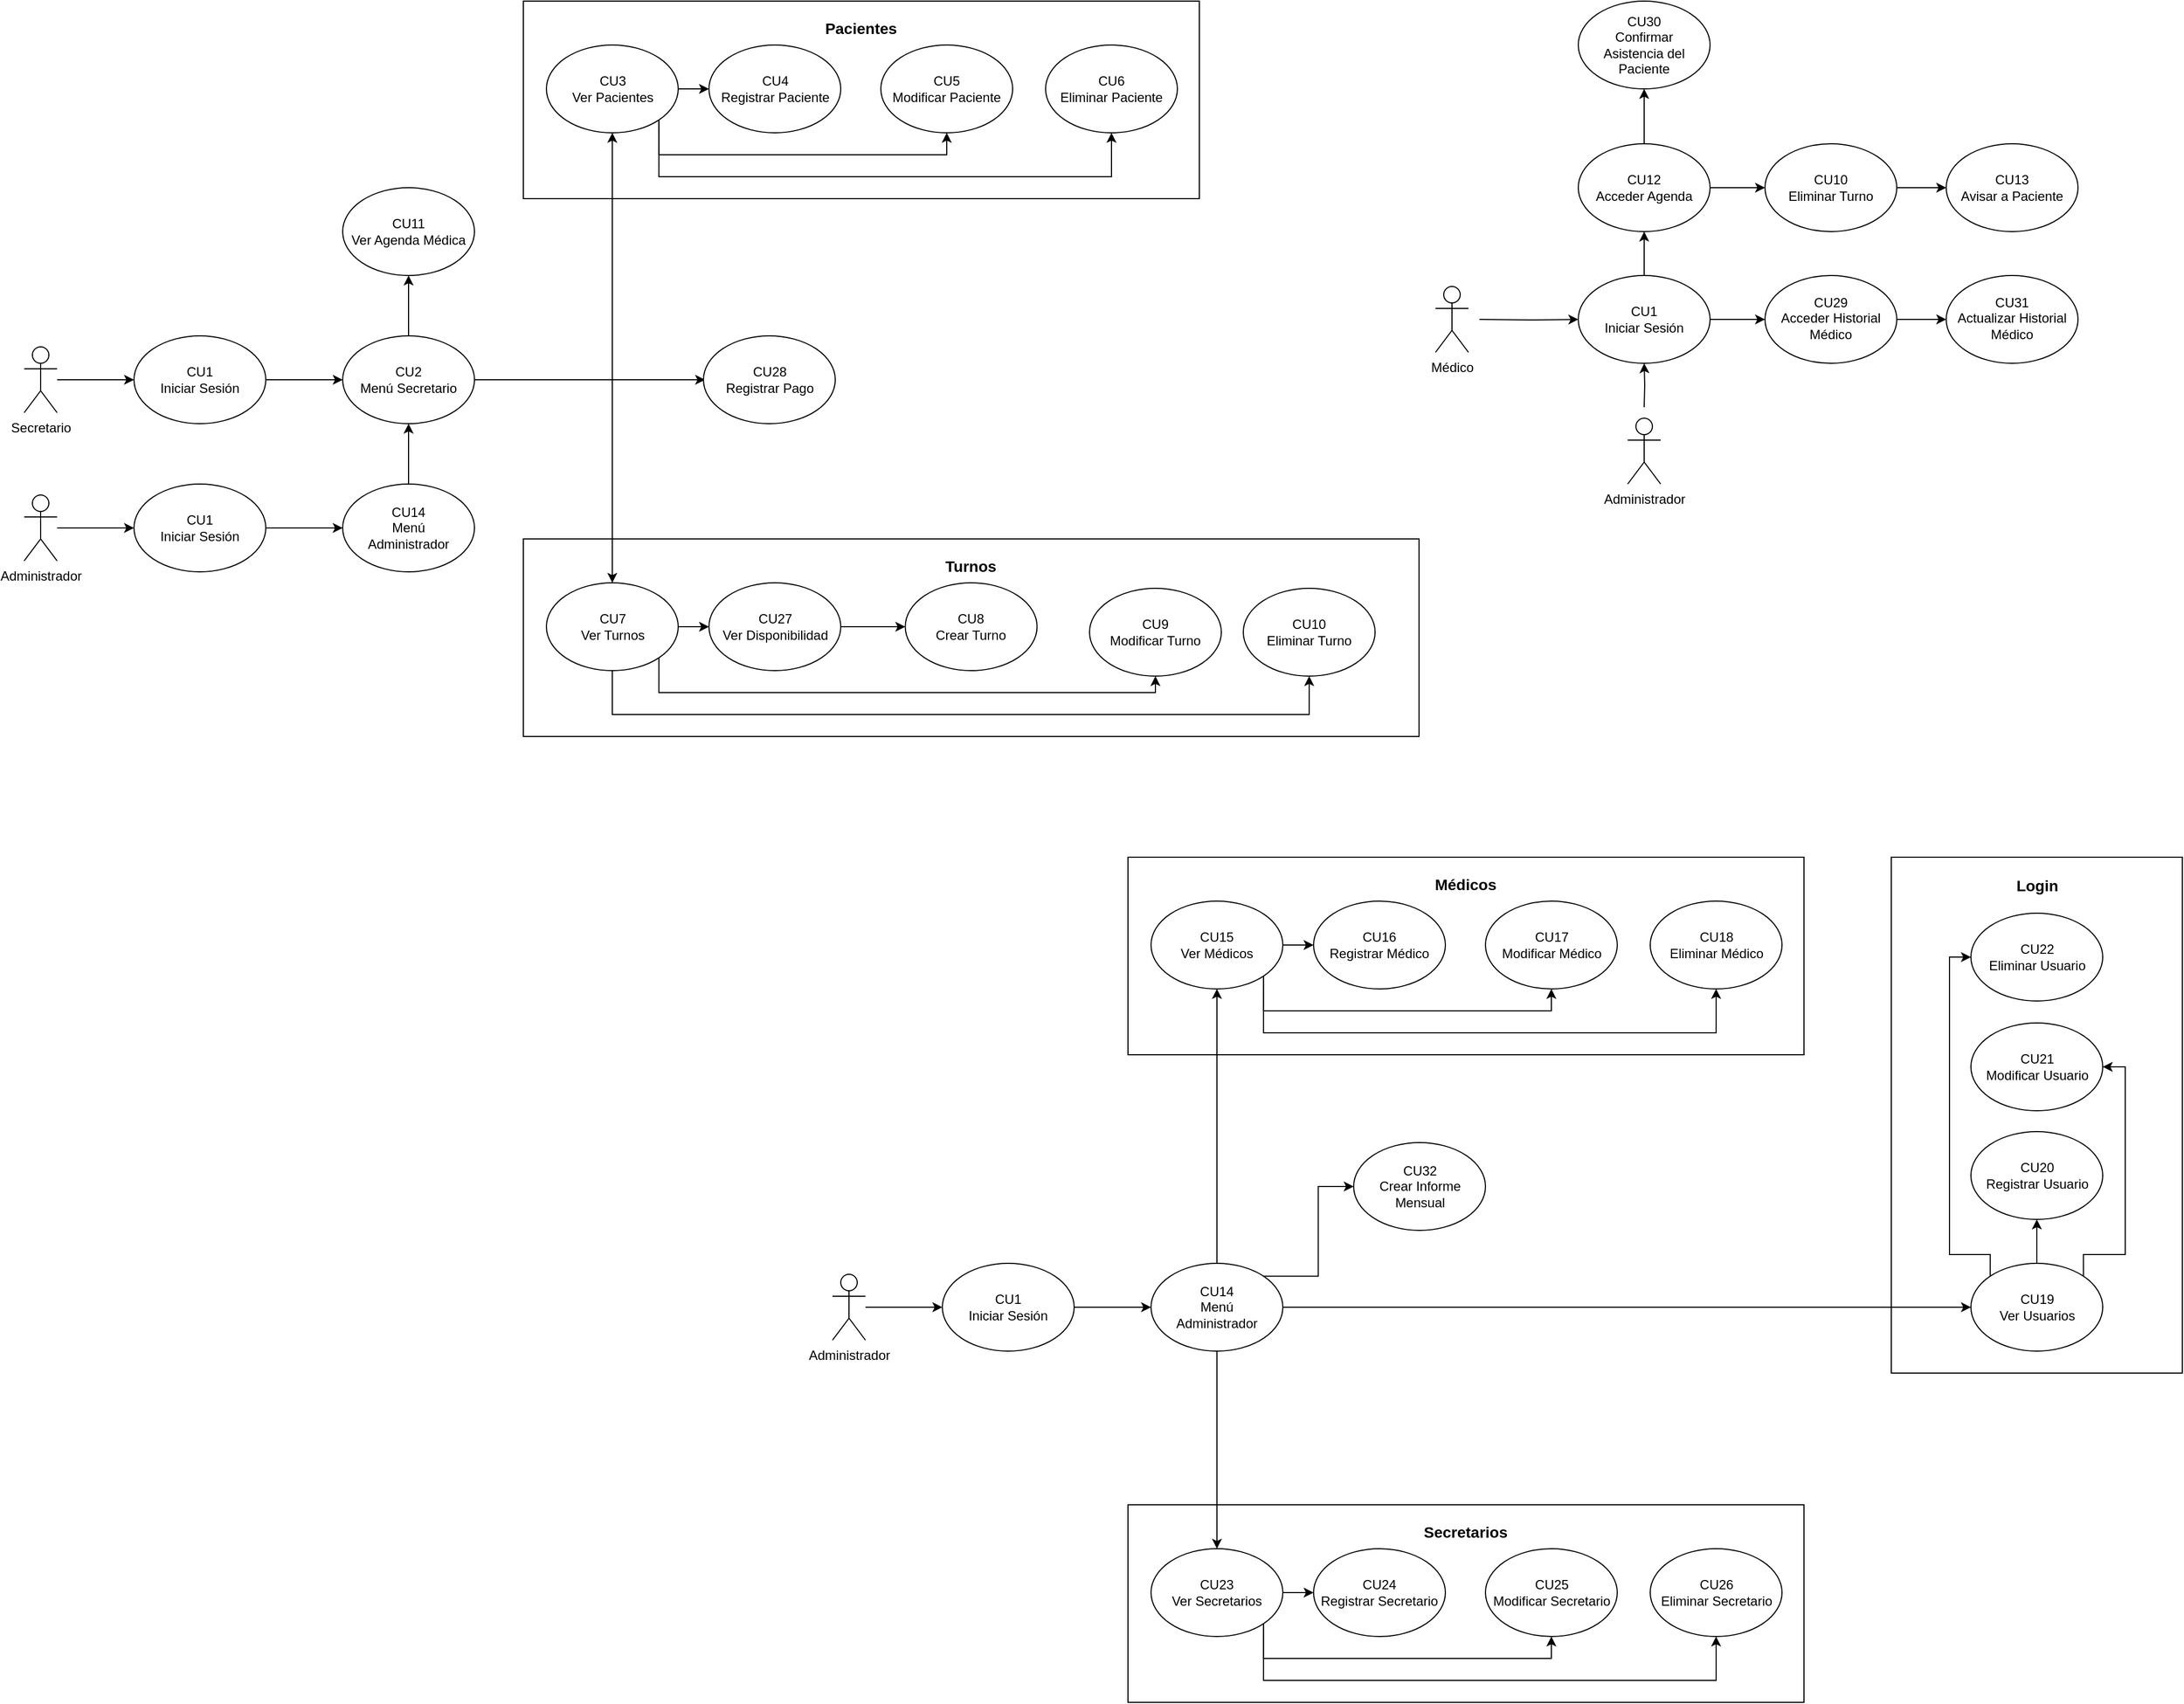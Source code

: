<mxfile version="26.2.12">
  <diagram name="Page-1" id="w7RQ2Kluu5mRA7ETLE94">
    <mxGraphModel dx="2017" dy="1822" grid="1" gridSize="10" guides="1" tooltips="1" connect="1" arrows="1" fold="1" page="1" pageScale="1" pageWidth="827" pageHeight="1169" math="0" shadow="0">
      <root>
        <mxCell id="0" />
        <mxCell id="1" parent="0" />
        <mxCell id="UcJuo04WGB9nIGAPmIQf-73" value="" style="rounded=0;whiteSpace=wrap;html=1;" parent="1" vertex="1">
          <mxGeometry x="675" y="1340" width="615.5" height="180" as="geometry" />
        </mxCell>
        <mxCell id="UcJuo04WGB9nIGAPmIQf-14" value="" style="rounded=0;whiteSpace=wrap;html=1;" parent="1" vertex="1">
          <mxGeometry x="124.5" y="460" width="815.5" height="180" as="geometry" />
        </mxCell>
        <mxCell id="7DByCaR6NHAsQpXdXXvd-112" value="" style="rounded=0;whiteSpace=wrap;html=1;" parent="1" vertex="1">
          <mxGeometry x="1370" y="750" width="265" height="470" as="geometry" />
        </mxCell>
        <mxCell id="7DByCaR6NHAsQpXdXXvd-17" value="" style="rounded=0;whiteSpace=wrap;html=1;" parent="1" vertex="1">
          <mxGeometry x="124.5" y="-30" width="615.5" height="180" as="geometry" />
        </mxCell>
        <mxCell id="7DByCaR6NHAsQpXdXXvd-1" value="Secretario" style="shape=umlActor;verticalLabelPosition=bottom;verticalAlign=top;html=1;outlineConnect=0;" parent="1" vertex="1">
          <mxGeometry x="-330" y="285" width="30" height="60" as="geometry" />
        </mxCell>
        <mxCell id="7DByCaR6NHAsQpXdXXvd-2" value="" style="endArrow=classic;html=1;rounded=0;" parent="1" source="7DByCaR6NHAsQpXdXXvd-1" edge="1">
          <mxGeometry width="50" height="50" relative="1" as="geometry">
            <mxPoint x="-200" y="385" as="sourcePoint" />
            <mxPoint x="-230" y="315" as="targetPoint" />
          </mxGeometry>
        </mxCell>
        <mxCell id="UcJuo04WGB9nIGAPmIQf-48" style="edgeStyle=orthogonalEdgeStyle;rounded=0;orthogonalLoop=1;jettySize=auto;html=1;exitX=1;exitY=0.5;exitDx=0;exitDy=0;entryX=0;entryY=0.5;entryDx=0;entryDy=0;" parent="1" source="7DByCaR6NHAsQpXdXXvd-3" target="UcJuo04WGB9nIGAPmIQf-2" edge="1">
          <mxGeometry relative="1" as="geometry" />
        </mxCell>
        <mxCell id="7DByCaR6NHAsQpXdXXvd-3" value="" style="ellipse;whiteSpace=wrap;html=1;" parent="1" vertex="1">
          <mxGeometry x="-230" y="275" width="120" height="80" as="geometry" />
        </mxCell>
        <mxCell id="7DByCaR6NHAsQpXdXXvd-4" value="CU1&lt;br&gt;Iniciar Sesión" style="text;html=1;align=center;verticalAlign=middle;whiteSpace=wrap;rounded=0;" parent="1" vertex="1">
          <mxGeometry x="-220" y="300" width="100" height="30" as="geometry" />
        </mxCell>
        <mxCell id="7DByCaR6NHAsQpXdXXvd-6" value="" style="ellipse;whiteSpace=wrap;html=1;" parent="1" vertex="1">
          <mxGeometry x="293.5" y="10" width="120" height="80" as="geometry" />
        </mxCell>
        <mxCell id="7DByCaR6NHAsQpXdXXvd-7" value="CU4&lt;br&gt;Registrar Paciente" style="text;html=1;align=center;verticalAlign=middle;whiteSpace=wrap;rounded=0;" parent="1" vertex="1">
          <mxGeometry x="298.5" y="35" width="110" height="30" as="geometry" />
        </mxCell>
        <mxCell id="7DByCaR6NHAsQpXdXXvd-8" value="" style="ellipse;whiteSpace=wrap;html=1;" parent="1" vertex="1">
          <mxGeometry x="450" y="10" width="120" height="80" as="geometry" />
        </mxCell>
        <mxCell id="7DByCaR6NHAsQpXdXXvd-9" value="CU5&lt;br&gt;Modificar Paciente" style="text;html=1;align=center;verticalAlign=middle;whiteSpace=wrap;rounded=0;" parent="1" vertex="1">
          <mxGeometry x="455" y="35" width="110" height="30" as="geometry" />
        </mxCell>
        <mxCell id="7DByCaR6NHAsQpXdXXvd-13" value="" style="ellipse;whiteSpace=wrap;html=1;" parent="1" vertex="1">
          <mxGeometry x="600" y="10" width="120" height="80" as="geometry" />
        </mxCell>
        <mxCell id="7DByCaR6NHAsQpXdXXvd-14" value="CU6&lt;br&gt;Eliminar Paciente" style="text;html=1;align=center;verticalAlign=middle;whiteSpace=wrap;rounded=0;" parent="1" vertex="1">
          <mxGeometry x="605" y="35" width="110" height="30" as="geometry" />
        </mxCell>
        <mxCell id="UcJuo04WGB9nIGAPmIQf-7" style="edgeStyle=orthogonalEdgeStyle;rounded=0;orthogonalLoop=1;jettySize=auto;html=1;exitX=1;exitY=0.5;exitDx=0;exitDy=0;entryX=0;entryY=0.5;entryDx=0;entryDy=0;" parent="1" source="7DByCaR6NHAsQpXdXXvd-15" target="7DByCaR6NHAsQpXdXXvd-6" edge="1">
          <mxGeometry relative="1" as="geometry" />
        </mxCell>
        <mxCell id="UcJuo04WGB9nIGAPmIQf-12" style="edgeStyle=orthogonalEdgeStyle;rounded=0;orthogonalLoop=1;jettySize=auto;html=1;exitX=1;exitY=1;exitDx=0;exitDy=0;entryX=0.5;entryY=1;entryDx=0;entryDy=0;" parent="1" source="7DByCaR6NHAsQpXdXXvd-15" target="7DByCaR6NHAsQpXdXXvd-8" edge="1">
          <mxGeometry relative="1" as="geometry">
            <Array as="points">
              <mxPoint x="248" y="110" />
              <mxPoint x="510" y="110" />
            </Array>
          </mxGeometry>
        </mxCell>
        <mxCell id="UcJuo04WGB9nIGAPmIQf-13" style="edgeStyle=orthogonalEdgeStyle;rounded=0;orthogonalLoop=1;jettySize=auto;html=1;exitX=1;exitY=1;exitDx=0;exitDy=0;entryX=0.5;entryY=1;entryDx=0;entryDy=0;" parent="1" source="7DByCaR6NHAsQpXdXXvd-15" target="7DByCaR6NHAsQpXdXXvd-13" edge="1">
          <mxGeometry relative="1" as="geometry">
            <Array as="points">
              <mxPoint x="248" y="130" />
              <mxPoint x="660" y="130" />
            </Array>
          </mxGeometry>
        </mxCell>
        <mxCell id="7DByCaR6NHAsQpXdXXvd-15" value="" style="ellipse;whiteSpace=wrap;html=1;" parent="1" vertex="1">
          <mxGeometry x="145.5" y="10" width="120" height="80" as="geometry" />
        </mxCell>
        <mxCell id="7DByCaR6NHAsQpXdXXvd-16" value="CU3&lt;br&gt;Ver Pacientes" style="text;html=1;align=center;verticalAlign=middle;whiteSpace=wrap;rounded=0;" parent="1" vertex="1">
          <mxGeometry x="150.5" y="35" width="110" height="30" as="geometry" />
        </mxCell>
        <mxCell id="7DByCaR6NHAsQpXdXXvd-18" value="&lt;b&gt;&lt;font style=&quot;font-size: 14px;&quot;&gt;Pacientes&lt;/font&gt;&lt;/b&gt;" style="text;html=1;align=center;verticalAlign=middle;whiteSpace=wrap;rounded=0;" parent="1" vertex="1">
          <mxGeometry x="392.25" y="-20" width="80" height="30" as="geometry" />
        </mxCell>
        <mxCell id="UcJuo04WGB9nIGAPmIQf-70" value="" style="edgeStyle=orthogonalEdgeStyle;rounded=0;orthogonalLoop=1;jettySize=auto;html=1;entryX=0;entryY=0.5;entryDx=0;entryDy=0;" parent="1" source="7DByCaR6NHAsQpXdXXvd-24" target="UcJuo04WGB9nIGAPmIQf-67" edge="1">
          <mxGeometry relative="1" as="geometry" />
        </mxCell>
        <mxCell id="7DByCaR6NHAsQpXdXXvd-24" value="Administrador" style="shape=umlActor;verticalLabelPosition=bottom;verticalAlign=top;html=1;outlineConnect=0;" parent="1" vertex="1">
          <mxGeometry x="-330" y="420" width="30" height="60" as="geometry" />
        </mxCell>
        <mxCell id="7DByCaR6NHAsQpXdXXvd-45" value="" style="ellipse;whiteSpace=wrap;html=1;" parent="1" vertex="1">
          <mxGeometry x="-40" y="140" width="120" height="80" as="geometry" />
        </mxCell>
        <mxCell id="7DByCaR6NHAsQpXdXXvd-46" value="CU11&lt;br&gt;Ver Agenda Médica" style="text;html=1;align=center;verticalAlign=middle;whiteSpace=wrap;rounded=0;" parent="1" vertex="1">
          <mxGeometry x="-35" y="165" width="110" height="30" as="geometry" />
        </mxCell>
        <mxCell id="7DByCaR6NHAsQpXdXXvd-54" style="edgeStyle=orthogonalEdgeStyle;rounded=0;orthogonalLoop=1;jettySize=auto;html=1;entryX=0;entryY=0.5;entryDx=0;entryDy=0;" parent="1" target="7DByCaR6NHAsQpXdXXvd-52" edge="1">
          <mxGeometry relative="1" as="geometry">
            <mxPoint x="995" y="260" as="sourcePoint" />
          </mxGeometry>
        </mxCell>
        <mxCell id="7DByCaR6NHAsQpXdXXvd-48" value="Médico" style="shape=umlActor;verticalLabelPosition=bottom;verticalAlign=top;html=1;outlineConnect=0;" parent="1" vertex="1">
          <mxGeometry x="955" y="230" width="30" height="60" as="geometry" />
        </mxCell>
        <mxCell id="UcJuo04WGB9nIGAPmIQf-29" style="edgeStyle=orthogonalEdgeStyle;rounded=0;orthogonalLoop=1;jettySize=auto;html=1;exitX=0.5;exitY=0;exitDx=0;exitDy=0;entryX=0.5;entryY=1;entryDx=0;entryDy=0;" parent="1" source="7DByCaR6NHAsQpXdXXvd-52" target="7DByCaR6NHAsQpXdXXvd-56" edge="1">
          <mxGeometry relative="1" as="geometry" />
        </mxCell>
        <mxCell id="cynZXW6-LG8qErR7lAh7-11" style="edgeStyle=orthogonalEdgeStyle;rounded=0;orthogonalLoop=1;jettySize=auto;html=1;exitX=1;exitY=0.5;exitDx=0;exitDy=0;entryX=0;entryY=0.5;entryDx=0;entryDy=0;" edge="1" parent="1" source="7DByCaR6NHAsQpXdXXvd-52" target="cynZXW6-LG8qErR7lAh7-9">
          <mxGeometry relative="1" as="geometry">
            <mxPoint x="1250" y="260" as="targetPoint" />
          </mxGeometry>
        </mxCell>
        <mxCell id="7DByCaR6NHAsQpXdXXvd-52" value="" style="ellipse;whiteSpace=wrap;html=1;" parent="1" vertex="1">
          <mxGeometry x="1085" y="220" width="120" height="80" as="geometry" />
        </mxCell>
        <mxCell id="7DByCaR6NHAsQpXdXXvd-53" value="CU1&lt;br&gt;Iniciar Sesión" style="text;html=1;align=center;verticalAlign=middle;whiteSpace=wrap;rounded=0;" parent="1" vertex="1">
          <mxGeometry x="1095" y="245" width="100" height="30" as="geometry" />
        </mxCell>
        <mxCell id="UcJuo04WGB9nIGAPmIQf-30" style="edgeStyle=orthogonalEdgeStyle;rounded=0;orthogonalLoop=1;jettySize=auto;html=1;exitX=1;exitY=0.5;exitDx=0;exitDy=0;entryX=0;entryY=0.5;entryDx=0;entryDy=0;" parent="1" source="7DByCaR6NHAsQpXdXXvd-56" target="7DByCaR6NHAsQpXdXXvd-60" edge="1">
          <mxGeometry relative="1" as="geometry" />
        </mxCell>
        <mxCell id="cynZXW6-LG8qErR7lAh7-12" style="edgeStyle=orthogonalEdgeStyle;rounded=0;orthogonalLoop=1;jettySize=auto;html=1;exitX=0.5;exitY=0;exitDx=0;exitDy=0;" edge="1" parent="1" source="7DByCaR6NHAsQpXdXXvd-56">
          <mxGeometry relative="1" as="geometry">
            <mxPoint x="1145" y="50" as="targetPoint" />
          </mxGeometry>
        </mxCell>
        <mxCell id="7DByCaR6NHAsQpXdXXvd-56" value="" style="ellipse;whiteSpace=wrap;html=1;" parent="1" vertex="1">
          <mxGeometry x="1085" y="100" width="120" height="80" as="geometry" />
        </mxCell>
        <mxCell id="7DByCaR6NHAsQpXdXXvd-57" value="CU12&lt;br&gt;Acceder Agenda" style="text;html=1;align=center;verticalAlign=middle;whiteSpace=wrap;rounded=0;" parent="1" vertex="1">
          <mxGeometry x="1090" y="125" width="110" height="30" as="geometry" />
        </mxCell>
        <mxCell id="UcJuo04WGB9nIGAPmIQf-31" style="edgeStyle=orthogonalEdgeStyle;rounded=0;orthogonalLoop=1;jettySize=auto;html=1;exitX=1;exitY=0.5;exitDx=0;exitDy=0;entryX=0;entryY=0.5;entryDx=0;entryDy=0;" parent="1" source="7DByCaR6NHAsQpXdXXvd-60" target="7DByCaR6NHAsQpXdXXvd-70" edge="1">
          <mxGeometry relative="1" as="geometry" />
        </mxCell>
        <mxCell id="7DByCaR6NHAsQpXdXXvd-60" value="" style="ellipse;whiteSpace=wrap;html=1;" parent="1" vertex="1">
          <mxGeometry x="1255" y="100" width="120" height="80" as="geometry" />
        </mxCell>
        <mxCell id="7DByCaR6NHAsQpXdXXvd-61" value="CU10&lt;div&gt;Eliminar Turno&lt;/div&gt;" style="text;html=1;align=center;verticalAlign=middle;whiteSpace=wrap;rounded=0;" parent="1" vertex="1">
          <mxGeometry x="1260" y="125" width="110" height="30" as="geometry" />
        </mxCell>
        <mxCell id="7DByCaR6NHAsQpXdXXvd-70" value="" style="ellipse;whiteSpace=wrap;html=1;" parent="1" vertex="1">
          <mxGeometry x="1420" y="100" width="120" height="80" as="geometry" />
        </mxCell>
        <mxCell id="7DByCaR6NHAsQpXdXXvd-71" value="CU13&lt;br&gt;Avisar a Paciente" style="text;html=1;align=center;verticalAlign=middle;whiteSpace=wrap;rounded=0;" parent="1" vertex="1">
          <mxGeometry x="1425" y="125" width="110" height="30" as="geometry" />
        </mxCell>
        <mxCell id="7DByCaR6NHAsQpXdXXvd-74" style="edgeStyle=orthogonalEdgeStyle;rounded=0;orthogonalLoop=1;jettySize=auto;html=1;entryX=0.5;entryY=1;entryDx=0;entryDy=0;" parent="1" target="7DByCaR6NHAsQpXdXXvd-52" edge="1">
          <mxGeometry relative="1" as="geometry">
            <mxPoint x="1145" y="340" as="sourcePoint" />
          </mxGeometry>
        </mxCell>
        <mxCell id="7DByCaR6NHAsQpXdXXvd-73" value="Administrador" style="shape=umlActor;verticalLabelPosition=bottom;verticalAlign=top;html=1;outlineConnect=0;" parent="1" vertex="1">
          <mxGeometry x="1130" y="350" width="30" height="60" as="geometry" />
        </mxCell>
        <mxCell id="7DByCaR6NHAsQpXdXXvd-113" value="" style="ellipse;whiteSpace=wrap;html=1;" parent="1" vertex="1">
          <mxGeometry x="1442.5" y="801" width="120" height="80" as="geometry" />
        </mxCell>
        <mxCell id="7DByCaR6NHAsQpXdXXvd-114" value="CU22&lt;br&gt;Eliminar Usuario" style="text;html=1;align=center;verticalAlign=middle;whiteSpace=wrap;rounded=0;" parent="1" vertex="1">
          <mxGeometry x="1447.5" y="826" width="110" height="30" as="geometry" />
        </mxCell>
        <mxCell id="7DByCaR6NHAsQpXdXXvd-115" value="&lt;font style=&quot;font-size: 14px;&quot;&gt;&lt;b&gt;Login&lt;/b&gt;&lt;/font&gt;" style="text;html=1;align=center;verticalAlign=middle;whiteSpace=wrap;rounded=0;" parent="1" vertex="1">
          <mxGeometry x="1472.5" y="761" width="60" height="30" as="geometry" />
        </mxCell>
        <mxCell id="7DByCaR6NHAsQpXdXXvd-116" value="" style="ellipse;whiteSpace=wrap;html=1;" parent="1" vertex="1">
          <mxGeometry x="1442.5" y="901" width="120" height="80" as="geometry" />
        </mxCell>
        <mxCell id="7DByCaR6NHAsQpXdXXvd-117" value="CU21&lt;br&gt;Modificar Usuario" style="text;html=1;align=center;verticalAlign=middle;whiteSpace=wrap;rounded=0;" parent="1" vertex="1">
          <mxGeometry x="1447.5" y="926" width="110" height="30" as="geometry" />
        </mxCell>
        <mxCell id="7DByCaR6NHAsQpXdXXvd-118" value="" style="ellipse;whiteSpace=wrap;html=1;" parent="1" vertex="1">
          <mxGeometry x="1442.5" y="1000" width="120" height="80" as="geometry" />
        </mxCell>
        <mxCell id="7DByCaR6NHAsQpXdXXvd-119" value="CU20&lt;br&gt;Registrar Usuario" style="text;html=1;align=center;verticalAlign=middle;whiteSpace=wrap;rounded=0;" parent="1" vertex="1">
          <mxGeometry x="1447.5" y="1025" width="110" height="30" as="geometry" />
        </mxCell>
        <mxCell id="YeKh92lcXTdL7GNYWZzl-15" style="edgeStyle=orthogonalEdgeStyle;rounded=0;orthogonalLoop=1;jettySize=auto;html=1;exitX=0.5;exitY=0;exitDx=0;exitDy=0;entryX=0.5;entryY=1;entryDx=0;entryDy=0;" parent="1" source="7DByCaR6NHAsQpXdXXvd-120" target="7DByCaR6NHAsQpXdXXvd-118" edge="1">
          <mxGeometry relative="1" as="geometry" />
        </mxCell>
        <mxCell id="YeKh92lcXTdL7GNYWZzl-16" style="edgeStyle=orthogonalEdgeStyle;rounded=0;orthogonalLoop=1;jettySize=auto;html=1;exitX=1;exitY=0;exitDx=0;exitDy=0;entryX=1;entryY=0.5;entryDx=0;entryDy=0;" parent="1" source="7DByCaR6NHAsQpXdXXvd-120" target="7DByCaR6NHAsQpXdXXvd-116" edge="1">
          <mxGeometry relative="1" as="geometry">
            <Array as="points">
              <mxPoint x="1583" y="1112" />
              <mxPoint x="1583" y="941" />
            </Array>
          </mxGeometry>
        </mxCell>
        <mxCell id="YeKh92lcXTdL7GNYWZzl-17" style="edgeStyle=orthogonalEdgeStyle;rounded=0;orthogonalLoop=1;jettySize=auto;html=1;exitX=0;exitY=0;exitDx=0;exitDy=0;entryX=0;entryY=0.5;entryDx=0;entryDy=0;" parent="1" source="7DByCaR6NHAsQpXdXXvd-120" target="7DByCaR6NHAsQpXdXXvd-113" edge="1">
          <mxGeometry relative="1" as="geometry">
            <Array as="points">
              <mxPoint x="1423" y="1112" />
              <mxPoint x="1423" y="841" />
            </Array>
          </mxGeometry>
        </mxCell>
        <mxCell id="7DByCaR6NHAsQpXdXXvd-120" value="" style="ellipse;whiteSpace=wrap;html=1;" parent="1" vertex="1">
          <mxGeometry x="1442.5" y="1120" width="120" height="80" as="geometry" />
        </mxCell>
        <mxCell id="7DByCaR6NHAsQpXdXXvd-121" value="CU19&lt;br&gt;Ver Usuarios" style="text;html=1;align=center;verticalAlign=middle;whiteSpace=wrap;rounded=0;" parent="1" vertex="1">
          <mxGeometry x="1447.5" y="1145" width="110" height="30" as="geometry" />
        </mxCell>
        <mxCell id="UcJuo04WGB9nIGAPmIQf-50" style="edgeStyle=orthogonalEdgeStyle;rounded=0;orthogonalLoop=1;jettySize=auto;html=1;exitX=0.5;exitY=0;exitDx=0;exitDy=0;entryX=0.5;entryY=1;entryDx=0;entryDy=0;" parent="1" source="UcJuo04WGB9nIGAPmIQf-2" target="7DByCaR6NHAsQpXdXXvd-45" edge="1">
          <mxGeometry relative="1" as="geometry" />
        </mxCell>
        <mxCell id="UcJuo04WGB9nIGAPmIQf-51" style="edgeStyle=orthogonalEdgeStyle;rounded=0;orthogonalLoop=1;jettySize=auto;html=1;exitX=1;exitY=0.5;exitDx=0;exitDy=0;entryX=0.5;entryY=0;entryDx=0;entryDy=0;" parent="1" source="UcJuo04WGB9nIGAPmIQf-2" target="UcJuo04WGB9nIGAPmIQf-24" edge="1">
          <mxGeometry relative="1" as="geometry" />
        </mxCell>
        <mxCell id="UcJuo04WGB9nIGAPmIQf-52" style="edgeStyle=orthogonalEdgeStyle;rounded=0;orthogonalLoop=1;jettySize=auto;html=1;exitX=1;exitY=0.5;exitDx=0;exitDy=0;entryX=0.5;entryY=1;entryDx=0;entryDy=0;" parent="1" source="UcJuo04WGB9nIGAPmIQf-2" target="7DByCaR6NHAsQpXdXXvd-15" edge="1">
          <mxGeometry relative="1" as="geometry" />
        </mxCell>
        <mxCell id="cynZXW6-LG8qErR7lAh7-5" style="edgeStyle=orthogonalEdgeStyle;rounded=0;orthogonalLoop=1;jettySize=auto;html=1;exitX=1;exitY=0.5;exitDx=0;exitDy=0;" edge="1" parent="1" source="UcJuo04WGB9nIGAPmIQf-2">
          <mxGeometry relative="1" as="geometry">
            <mxPoint x="290" y="315" as="targetPoint" />
          </mxGeometry>
        </mxCell>
        <mxCell id="UcJuo04WGB9nIGAPmIQf-2" value="" style="ellipse;whiteSpace=wrap;html=1;" parent="1" vertex="1">
          <mxGeometry x="-40" y="275" width="120" height="80" as="geometry" />
        </mxCell>
        <mxCell id="UcJuo04WGB9nIGAPmIQf-3" value="CU2&lt;br&gt;Menú Secretario" style="text;html=1;align=center;verticalAlign=middle;whiteSpace=wrap;rounded=0;" parent="1" vertex="1">
          <mxGeometry x="-30" y="300" width="100" height="30" as="geometry" />
        </mxCell>
        <mxCell id="cynZXW6-LG8qErR7lAh7-4" style="edgeStyle=orthogonalEdgeStyle;rounded=0;orthogonalLoop=1;jettySize=auto;html=1;exitX=1;exitY=0.5;exitDx=0;exitDy=0;entryX=0;entryY=0.5;entryDx=0;entryDy=0;" edge="1" parent="1" source="UcJuo04WGB9nIGAPmIQf-15" target="cynZXW6-LG8qErR7lAh7-1">
          <mxGeometry relative="1" as="geometry" />
        </mxCell>
        <mxCell id="UcJuo04WGB9nIGAPmIQf-15" value="" style="ellipse;whiteSpace=wrap;html=1;" parent="1" vertex="1">
          <mxGeometry x="293.5" y="500" width="120" height="80" as="geometry" />
        </mxCell>
        <mxCell id="UcJuo04WGB9nIGAPmIQf-16" value="CU27&lt;br&gt;Ver Disponibilidad" style="text;html=1;align=center;verticalAlign=middle;whiteSpace=wrap;rounded=0;" parent="1" vertex="1">
          <mxGeometry x="298.5" y="525" width="110" height="30" as="geometry" />
        </mxCell>
        <mxCell id="UcJuo04WGB9nIGAPmIQf-17" value="" style="ellipse;whiteSpace=wrap;html=1;" parent="1" vertex="1">
          <mxGeometry x="640" y="505" width="120" height="80" as="geometry" />
        </mxCell>
        <mxCell id="UcJuo04WGB9nIGAPmIQf-18" value="CU9&lt;br&gt;Modificar Turno" style="text;html=1;align=center;verticalAlign=middle;whiteSpace=wrap;rounded=0;" parent="1" vertex="1">
          <mxGeometry x="645" y="530" width="110" height="30" as="geometry" />
        </mxCell>
        <mxCell id="UcJuo04WGB9nIGAPmIQf-19" value="" style="ellipse;whiteSpace=wrap;html=1;" parent="1" vertex="1">
          <mxGeometry x="780" y="505" width="120" height="80" as="geometry" />
        </mxCell>
        <mxCell id="UcJuo04WGB9nIGAPmIQf-20" value="CU10&lt;br&gt;Eliminar Turno" style="text;html=1;align=center;verticalAlign=middle;whiteSpace=wrap;rounded=0;" parent="1" vertex="1">
          <mxGeometry x="785" y="530" width="110" height="30" as="geometry" />
        </mxCell>
        <mxCell id="UcJuo04WGB9nIGAPmIQf-21" style="edgeStyle=orthogonalEdgeStyle;rounded=0;orthogonalLoop=1;jettySize=auto;html=1;exitX=1;exitY=0.5;exitDx=0;exitDy=0;entryX=0;entryY=0.5;entryDx=0;entryDy=0;" parent="1" source="UcJuo04WGB9nIGAPmIQf-24" target="UcJuo04WGB9nIGAPmIQf-15" edge="1">
          <mxGeometry relative="1" as="geometry" />
        </mxCell>
        <mxCell id="UcJuo04WGB9nIGAPmIQf-22" style="edgeStyle=orthogonalEdgeStyle;rounded=0;orthogonalLoop=1;jettySize=auto;html=1;exitX=1;exitY=1;exitDx=0;exitDy=0;entryX=0.5;entryY=1;entryDx=0;entryDy=0;" parent="1" source="UcJuo04WGB9nIGAPmIQf-24" target="UcJuo04WGB9nIGAPmIQf-17" edge="1">
          <mxGeometry relative="1" as="geometry">
            <Array as="points">
              <mxPoint x="248" y="600" />
              <mxPoint x="700" y="600" />
            </Array>
          </mxGeometry>
        </mxCell>
        <mxCell id="UcJuo04WGB9nIGAPmIQf-53" style="edgeStyle=orthogonalEdgeStyle;rounded=0;orthogonalLoop=1;jettySize=auto;html=1;exitX=0.5;exitY=1;exitDx=0;exitDy=0;entryX=0.5;entryY=1;entryDx=0;entryDy=0;" parent="1" source="UcJuo04WGB9nIGAPmIQf-24" target="UcJuo04WGB9nIGAPmIQf-19" edge="1">
          <mxGeometry relative="1" as="geometry">
            <Array as="points">
              <mxPoint x="206" y="620" />
              <mxPoint x="840" y="620" />
            </Array>
          </mxGeometry>
        </mxCell>
        <mxCell id="UcJuo04WGB9nIGAPmIQf-24" value="" style="ellipse;whiteSpace=wrap;html=1;" parent="1" vertex="1">
          <mxGeometry x="145.5" y="500" width="120" height="80" as="geometry" />
        </mxCell>
        <mxCell id="UcJuo04WGB9nIGAPmIQf-25" value="CU7&lt;div&gt;Ver Turnos&lt;/div&gt;" style="text;html=1;align=center;verticalAlign=middle;whiteSpace=wrap;rounded=0;" parent="1" vertex="1">
          <mxGeometry x="150.5" y="525" width="110" height="30" as="geometry" />
        </mxCell>
        <mxCell id="UcJuo04WGB9nIGAPmIQf-26" value="&lt;b&gt;&lt;font style=&quot;font-size: 14px;&quot;&gt;Turnos&lt;/font&gt;&lt;/b&gt;" style="text;html=1;align=center;verticalAlign=middle;whiteSpace=wrap;rounded=0;" parent="1" vertex="1">
          <mxGeometry x="492.25" y="470" width="80" height="30" as="geometry" />
        </mxCell>
        <mxCell id="UcJuo04WGB9nIGAPmIQf-32" value="" style="rounded=0;whiteSpace=wrap;html=1;" parent="1" vertex="1">
          <mxGeometry x="675" y="750" width="615.5" height="180" as="geometry" />
        </mxCell>
        <mxCell id="UcJuo04WGB9nIGAPmIQf-33" value="" style="ellipse;whiteSpace=wrap;html=1;" parent="1" vertex="1">
          <mxGeometry x="844" y="790" width="120" height="80" as="geometry" />
        </mxCell>
        <mxCell id="UcJuo04WGB9nIGAPmIQf-34" value="CU16&lt;br&gt;Registrar Médico" style="text;html=1;align=center;verticalAlign=middle;whiteSpace=wrap;rounded=0;" parent="1" vertex="1">
          <mxGeometry x="849" y="815" width="110" height="30" as="geometry" />
        </mxCell>
        <mxCell id="UcJuo04WGB9nIGAPmIQf-35" value="" style="ellipse;whiteSpace=wrap;html=1;" parent="1" vertex="1">
          <mxGeometry x="1000.5" y="790" width="120" height="80" as="geometry" />
        </mxCell>
        <mxCell id="UcJuo04WGB9nIGAPmIQf-36" value="CU17&lt;br&gt;Modificar Médico" style="text;html=1;align=center;verticalAlign=middle;whiteSpace=wrap;rounded=0;" parent="1" vertex="1">
          <mxGeometry x="1005.5" y="815" width="110" height="30" as="geometry" />
        </mxCell>
        <mxCell id="UcJuo04WGB9nIGAPmIQf-37" value="" style="ellipse;whiteSpace=wrap;html=1;" parent="1" vertex="1">
          <mxGeometry x="1150.5" y="790" width="120" height="80" as="geometry" />
        </mxCell>
        <mxCell id="UcJuo04WGB9nIGAPmIQf-38" value="CU18&lt;br&gt;Eliminar Médico" style="text;html=1;align=center;verticalAlign=middle;whiteSpace=wrap;rounded=0;" parent="1" vertex="1">
          <mxGeometry x="1155.5" y="815" width="110" height="30" as="geometry" />
        </mxCell>
        <mxCell id="UcJuo04WGB9nIGAPmIQf-39" style="edgeStyle=orthogonalEdgeStyle;rounded=0;orthogonalLoop=1;jettySize=auto;html=1;exitX=1;exitY=0.5;exitDx=0;exitDy=0;entryX=0;entryY=0.5;entryDx=0;entryDy=0;" parent="1" source="UcJuo04WGB9nIGAPmIQf-42" target="UcJuo04WGB9nIGAPmIQf-33" edge="1">
          <mxGeometry relative="1" as="geometry" />
        </mxCell>
        <mxCell id="UcJuo04WGB9nIGAPmIQf-40" style="edgeStyle=orthogonalEdgeStyle;rounded=0;orthogonalLoop=1;jettySize=auto;html=1;exitX=1;exitY=1;exitDx=0;exitDy=0;entryX=0.5;entryY=1;entryDx=0;entryDy=0;" parent="1" source="UcJuo04WGB9nIGAPmIQf-42" target="UcJuo04WGB9nIGAPmIQf-35" edge="1">
          <mxGeometry relative="1" as="geometry">
            <Array as="points">
              <mxPoint x="798.5" y="890" />
              <mxPoint x="1060.5" y="890" />
            </Array>
          </mxGeometry>
        </mxCell>
        <mxCell id="UcJuo04WGB9nIGAPmIQf-41" style="edgeStyle=orthogonalEdgeStyle;rounded=0;orthogonalLoop=1;jettySize=auto;html=1;exitX=1;exitY=1;exitDx=0;exitDy=0;entryX=0.5;entryY=1;entryDx=0;entryDy=0;" parent="1" source="UcJuo04WGB9nIGAPmIQf-42" target="UcJuo04WGB9nIGAPmIQf-37" edge="1">
          <mxGeometry relative="1" as="geometry">
            <Array as="points">
              <mxPoint x="798.5" y="910" />
              <mxPoint x="1210.5" y="910" />
            </Array>
          </mxGeometry>
        </mxCell>
        <mxCell id="UcJuo04WGB9nIGAPmIQf-42" value="" style="ellipse;whiteSpace=wrap;html=1;" parent="1" vertex="1">
          <mxGeometry x="696" y="790" width="120" height="80" as="geometry" />
        </mxCell>
        <mxCell id="UcJuo04WGB9nIGAPmIQf-43" value="CU15&lt;div&gt;Ver Médicos&lt;/div&gt;" style="text;html=1;align=center;verticalAlign=middle;whiteSpace=wrap;rounded=0;" parent="1" vertex="1">
          <mxGeometry x="701" y="815" width="110" height="30" as="geometry" />
        </mxCell>
        <mxCell id="UcJuo04WGB9nIGAPmIQf-44" value="&lt;b&gt;&lt;font style=&quot;font-size: 14px;&quot;&gt;Médicos&lt;/font&gt;&lt;/b&gt;" style="text;html=1;align=center;verticalAlign=middle;whiteSpace=wrap;rounded=0;" parent="1" vertex="1">
          <mxGeometry x="949.13" y="760" width="67.25" height="30" as="geometry" />
        </mxCell>
        <mxCell id="UcJuo04WGB9nIGAPmIQf-54" value="Administrador" style="shape=umlActor;verticalLabelPosition=bottom;verticalAlign=top;html=1;outlineConnect=0;" parent="1" vertex="1">
          <mxGeometry x="406" y="1130" width="30" height="60" as="geometry" />
        </mxCell>
        <mxCell id="UcJuo04WGB9nIGAPmIQf-55" value="" style="endArrow=classic;html=1;rounded=0;" parent="1" source="UcJuo04WGB9nIGAPmIQf-54" edge="1">
          <mxGeometry width="50" height="50" relative="1" as="geometry">
            <mxPoint x="536" y="1230" as="sourcePoint" />
            <mxPoint x="506" y="1160" as="targetPoint" />
          </mxGeometry>
        </mxCell>
        <mxCell id="UcJuo04WGB9nIGAPmIQf-56" style="edgeStyle=orthogonalEdgeStyle;rounded=0;orthogonalLoop=1;jettySize=auto;html=1;exitX=1;exitY=0.5;exitDx=0;exitDy=0;entryX=0;entryY=0.5;entryDx=0;entryDy=0;" parent="1" source="UcJuo04WGB9nIGAPmIQf-57" target="UcJuo04WGB9nIGAPmIQf-61" edge="1">
          <mxGeometry relative="1" as="geometry" />
        </mxCell>
        <mxCell id="UcJuo04WGB9nIGAPmIQf-57" value="" style="ellipse;whiteSpace=wrap;html=1;" parent="1" vertex="1">
          <mxGeometry x="506" y="1120" width="120" height="80" as="geometry" />
        </mxCell>
        <mxCell id="UcJuo04WGB9nIGAPmIQf-58" value="CU1&lt;br&gt;Iniciar Sesión" style="text;html=1;align=center;verticalAlign=middle;whiteSpace=wrap;rounded=0;" parent="1" vertex="1">
          <mxGeometry x="516" y="1145" width="100" height="30" as="geometry" />
        </mxCell>
        <mxCell id="UcJuo04WGB9nIGAPmIQf-71" style="edgeStyle=orthogonalEdgeStyle;rounded=0;orthogonalLoop=1;jettySize=auto;html=1;exitX=0.5;exitY=0;exitDx=0;exitDy=0;entryX=0.5;entryY=1;entryDx=0;entryDy=0;" parent="1" source="UcJuo04WGB9nIGAPmIQf-61" target="UcJuo04WGB9nIGAPmIQf-42" edge="1">
          <mxGeometry relative="1" as="geometry" />
        </mxCell>
        <mxCell id="UcJuo04WGB9nIGAPmIQf-72" style="edgeStyle=orthogonalEdgeStyle;rounded=0;orthogonalLoop=1;jettySize=auto;html=1;exitX=1;exitY=0.5;exitDx=0;exitDy=0;entryX=0;entryY=0.5;entryDx=0;entryDy=0;" parent="1" source="UcJuo04WGB9nIGAPmIQf-61" target="7DByCaR6NHAsQpXdXXvd-120" edge="1">
          <mxGeometry relative="1" as="geometry" />
        </mxCell>
        <mxCell id="UcJuo04WGB9nIGAPmIQf-86" style="edgeStyle=orthogonalEdgeStyle;rounded=0;orthogonalLoop=1;jettySize=auto;html=1;exitX=0.5;exitY=1;exitDx=0;exitDy=0;entryX=0.5;entryY=0;entryDx=0;entryDy=0;" parent="1" source="UcJuo04WGB9nIGAPmIQf-61" target="UcJuo04WGB9nIGAPmIQf-83" edge="1">
          <mxGeometry relative="1" as="geometry" />
        </mxCell>
        <mxCell id="cynZXW6-LG8qErR7lAh7-22" style="edgeStyle=orthogonalEdgeStyle;rounded=0;orthogonalLoop=1;jettySize=auto;html=1;exitX=1;exitY=0;exitDx=0;exitDy=0;entryX=0;entryY=0.5;entryDx=0;entryDy=0;" edge="1" parent="1" source="UcJuo04WGB9nIGAPmIQf-61" target="cynZXW6-LG8qErR7lAh7-20">
          <mxGeometry relative="1" as="geometry" />
        </mxCell>
        <mxCell id="UcJuo04WGB9nIGAPmIQf-61" value="" style="ellipse;whiteSpace=wrap;html=1;" parent="1" vertex="1">
          <mxGeometry x="696" y="1120" width="120" height="80" as="geometry" />
        </mxCell>
        <mxCell id="UcJuo04WGB9nIGAPmIQf-62" value="CU14&lt;br&gt;Menú Administrador" style="text;html=1;align=center;verticalAlign=middle;whiteSpace=wrap;rounded=0;" parent="1" vertex="1">
          <mxGeometry x="706" y="1145" width="100" height="30" as="geometry" />
        </mxCell>
        <mxCell id="UcJuo04WGB9nIGAPmIQf-66" style="edgeStyle=orthogonalEdgeStyle;rounded=0;orthogonalLoop=1;jettySize=auto;html=1;exitX=0.5;exitY=0;exitDx=0;exitDy=0;entryX=0.5;entryY=1;entryDx=0;entryDy=0;" parent="1" source="UcJuo04WGB9nIGAPmIQf-64" target="UcJuo04WGB9nIGAPmIQf-2" edge="1">
          <mxGeometry relative="1" as="geometry" />
        </mxCell>
        <mxCell id="UcJuo04WGB9nIGAPmIQf-64" value="" style="ellipse;whiteSpace=wrap;html=1;" parent="1" vertex="1">
          <mxGeometry x="-40" y="410" width="120" height="80" as="geometry" />
        </mxCell>
        <mxCell id="UcJuo04WGB9nIGAPmIQf-65" value="CU14&lt;br&gt;Menú Administrador" style="text;html=1;align=center;verticalAlign=middle;whiteSpace=wrap;rounded=0;" parent="1" vertex="1">
          <mxGeometry x="-30" y="435" width="100" height="30" as="geometry" />
        </mxCell>
        <mxCell id="UcJuo04WGB9nIGAPmIQf-69" style="edgeStyle=orthogonalEdgeStyle;rounded=0;orthogonalLoop=1;jettySize=auto;html=1;exitX=1;exitY=0.5;exitDx=0;exitDy=0;entryX=0;entryY=0.5;entryDx=0;entryDy=0;" parent="1" source="UcJuo04WGB9nIGAPmIQf-67" target="UcJuo04WGB9nIGAPmIQf-64" edge="1">
          <mxGeometry relative="1" as="geometry" />
        </mxCell>
        <mxCell id="UcJuo04WGB9nIGAPmIQf-67" value="" style="ellipse;whiteSpace=wrap;html=1;" parent="1" vertex="1">
          <mxGeometry x="-230" y="410" width="120" height="80" as="geometry" />
        </mxCell>
        <mxCell id="UcJuo04WGB9nIGAPmIQf-68" value="CU1&lt;br&gt;Iniciar Sesión" style="text;html=1;align=center;verticalAlign=middle;whiteSpace=wrap;rounded=0;" parent="1" vertex="1">
          <mxGeometry x="-220" y="435" width="100" height="30" as="geometry" />
        </mxCell>
        <mxCell id="UcJuo04WGB9nIGAPmIQf-74" value="" style="ellipse;whiteSpace=wrap;html=1;" parent="1" vertex="1">
          <mxGeometry x="844" y="1380" width="120" height="80" as="geometry" />
        </mxCell>
        <mxCell id="UcJuo04WGB9nIGAPmIQf-75" value="CU24&lt;br&gt;Registrar Secretario" style="text;html=1;align=center;verticalAlign=middle;whiteSpace=wrap;rounded=0;" parent="1" vertex="1">
          <mxGeometry x="849" y="1405" width="110" height="30" as="geometry" />
        </mxCell>
        <mxCell id="UcJuo04WGB9nIGAPmIQf-76" value="" style="ellipse;whiteSpace=wrap;html=1;" parent="1" vertex="1">
          <mxGeometry x="1000.5" y="1380" width="120" height="80" as="geometry" />
        </mxCell>
        <mxCell id="UcJuo04WGB9nIGAPmIQf-77" value="CU25&lt;br&gt;Modificar Secretario" style="text;html=1;align=center;verticalAlign=middle;whiteSpace=wrap;rounded=0;" parent="1" vertex="1">
          <mxGeometry x="1005.5" y="1405" width="110" height="30" as="geometry" />
        </mxCell>
        <mxCell id="UcJuo04WGB9nIGAPmIQf-78" value="" style="ellipse;whiteSpace=wrap;html=1;" parent="1" vertex="1">
          <mxGeometry x="1150.5" y="1380" width="120" height="80" as="geometry" />
        </mxCell>
        <mxCell id="UcJuo04WGB9nIGAPmIQf-79" value="CU26&lt;br&gt;Eliminar Secretario" style="text;html=1;align=center;verticalAlign=middle;whiteSpace=wrap;rounded=0;" parent="1" vertex="1">
          <mxGeometry x="1155.5" y="1405" width="110" height="30" as="geometry" />
        </mxCell>
        <mxCell id="UcJuo04WGB9nIGAPmIQf-80" style="edgeStyle=orthogonalEdgeStyle;rounded=0;orthogonalLoop=1;jettySize=auto;html=1;exitX=1;exitY=0.5;exitDx=0;exitDy=0;entryX=0;entryY=0.5;entryDx=0;entryDy=0;" parent="1" source="UcJuo04WGB9nIGAPmIQf-83" target="UcJuo04WGB9nIGAPmIQf-74" edge="1">
          <mxGeometry relative="1" as="geometry" />
        </mxCell>
        <mxCell id="UcJuo04WGB9nIGAPmIQf-81" style="edgeStyle=orthogonalEdgeStyle;rounded=0;orthogonalLoop=1;jettySize=auto;html=1;exitX=1;exitY=1;exitDx=0;exitDy=0;entryX=0.5;entryY=1;entryDx=0;entryDy=0;" parent="1" source="UcJuo04WGB9nIGAPmIQf-83" target="UcJuo04WGB9nIGAPmIQf-76" edge="1">
          <mxGeometry relative="1" as="geometry">
            <Array as="points">
              <mxPoint x="798.5" y="1480" />
              <mxPoint x="1060.5" y="1480" />
            </Array>
          </mxGeometry>
        </mxCell>
        <mxCell id="UcJuo04WGB9nIGAPmIQf-82" style="edgeStyle=orthogonalEdgeStyle;rounded=0;orthogonalLoop=1;jettySize=auto;html=1;exitX=1;exitY=1;exitDx=0;exitDy=0;entryX=0.5;entryY=1;entryDx=0;entryDy=0;" parent="1" source="UcJuo04WGB9nIGAPmIQf-83" target="UcJuo04WGB9nIGAPmIQf-78" edge="1">
          <mxGeometry relative="1" as="geometry">
            <Array as="points">
              <mxPoint x="798.5" y="1500" />
              <mxPoint x="1210.5" y="1500" />
            </Array>
          </mxGeometry>
        </mxCell>
        <mxCell id="UcJuo04WGB9nIGAPmIQf-83" value="" style="ellipse;whiteSpace=wrap;html=1;" parent="1" vertex="1">
          <mxGeometry x="696" y="1380" width="120" height="80" as="geometry" />
        </mxCell>
        <mxCell id="UcJuo04WGB9nIGAPmIQf-84" value="CU23&lt;div&gt;Ver Secretarios&lt;/div&gt;" style="text;html=1;align=center;verticalAlign=middle;whiteSpace=wrap;rounded=0;" parent="1" vertex="1">
          <mxGeometry x="701" y="1405" width="110" height="30" as="geometry" />
        </mxCell>
        <mxCell id="UcJuo04WGB9nIGAPmIQf-85" value="&lt;b&gt;&lt;font style=&quot;font-size: 14px;&quot;&gt;Secretarios&lt;/font&gt;&lt;/b&gt;" style="text;html=1;align=center;verticalAlign=middle;whiteSpace=wrap;rounded=0;" parent="1" vertex="1">
          <mxGeometry x="942.32" y="1350" width="80.87" height="30" as="geometry" />
        </mxCell>
        <mxCell id="cynZXW6-LG8qErR7lAh7-1" value="" style="ellipse;whiteSpace=wrap;html=1;" vertex="1" parent="1">
          <mxGeometry x="472.25" y="500" width="120" height="80" as="geometry" />
        </mxCell>
        <mxCell id="cynZXW6-LG8qErR7lAh7-2" value="CU8&lt;br&gt;Crear Turno" style="text;html=1;align=center;verticalAlign=middle;whiteSpace=wrap;rounded=0;" vertex="1" parent="1">
          <mxGeometry x="477.25" y="525" width="110" height="30" as="geometry" />
        </mxCell>
        <mxCell id="cynZXW6-LG8qErR7lAh7-6" value="" style="ellipse;whiteSpace=wrap;html=1;" vertex="1" parent="1">
          <mxGeometry x="288.5" y="275" width="120" height="80" as="geometry" />
        </mxCell>
        <mxCell id="cynZXW6-LG8qErR7lAh7-7" value="CU28&lt;br&gt;Registrar Pago" style="text;html=1;align=center;verticalAlign=middle;whiteSpace=wrap;rounded=0;" vertex="1" parent="1">
          <mxGeometry x="293.5" y="300" width="110" height="30" as="geometry" />
        </mxCell>
        <mxCell id="cynZXW6-LG8qErR7lAh7-18" style="edgeStyle=orthogonalEdgeStyle;rounded=0;orthogonalLoop=1;jettySize=auto;html=1;exitX=1;exitY=0.5;exitDx=0;exitDy=0;entryX=0;entryY=0.5;entryDx=0;entryDy=0;" edge="1" parent="1" source="cynZXW6-LG8qErR7lAh7-9" target="cynZXW6-LG8qErR7lAh7-15">
          <mxGeometry relative="1" as="geometry" />
        </mxCell>
        <mxCell id="cynZXW6-LG8qErR7lAh7-9" value="" style="ellipse;whiteSpace=wrap;html=1;" vertex="1" parent="1">
          <mxGeometry x="1255" y="220" width="120" height="80" as="geometry" />
        </mxCell>
        <mxCell id="cynZXW6-LG8qErR7lAh7-10" value="CU29&lt;br&gt;Acceder Historial Médico" style="text;html=1;align=center;verticalAlign=middle;whiteSpace=wrap;rounded=0;" vertex="1" parent="1">
          <mxGeometry x="1260" y="244" width="110" height="30" as="geometry" />
        </mxCell>
        <mxCell id="cynZXW6-LG8qErR7lAh7-13" value="" style="ellipse;whiteSpace=wrap;html=1;" vertex="1" parent="1">
          <mxGeometry x="1085" y="-30" width="120" height="80" as="geometry" />
        </mxCell>
        <mxCell id="cynZXW6-LG8qErR7lAh7-14" value="CU30&lt;br&gt;Confirmar Asistencia del Paciente" style="text;html=1;align=center;verticalAlign=middle;whiteSpace=wrap;rounded=0;" vertex="1" parent="1">
          <mxGeometry x="1095" y="-5" width="100" height="30" as="geometry" />
        </mxCell>
        <mxCell id="cynZXW6-LG8qErR7lAh7-15" value="" style="ellipse;whiteSpace=wrap;html=1;" vertex="1" parent="1">
          <mxGeometry x="1420" y="220" width="120" height="80" as="geometry" />
        </mxCell>
        <mxCell id="cynZXW6-LG8qErR7lAh7-16" value="CU31&lt;br&gt;Actualizar Historial Médico" style="text;html=1;align=center;verticalAlign=middle;whiteSpace=wrap;rounded=0;" vertex="1" parent="1">
          <mxGeometry x="1425" y="244" width="110" height="30" as="geometry" />
        </mxCell>
        <mxCell id="cynZXW6-LG8qErR7lAh7-20" value="" style="ellipse;whiteSpace=wrap;html=1;" vertex="1" parent="1">
          <mxGeometry x="880.5" y="1010" width="120" height="80" as="geometry" />
        </mxCell>
        <mxCell id="cynZXW6-LG8qErR7lAh7-21" value="CU32&lt;br&gt;Crear Informe Mensual" style="text;html=1;align=center;verticalAlign=middle;whiteSpace=wrap;rounded=0;" vertex="1" parent="1">
          <mxGeometry x="890.5" y="1035" width="100" height="30" as="geometry" />
        </mxCell>
      </root>
    </mxGraphModel>
  </diagram>
</mxfile>
